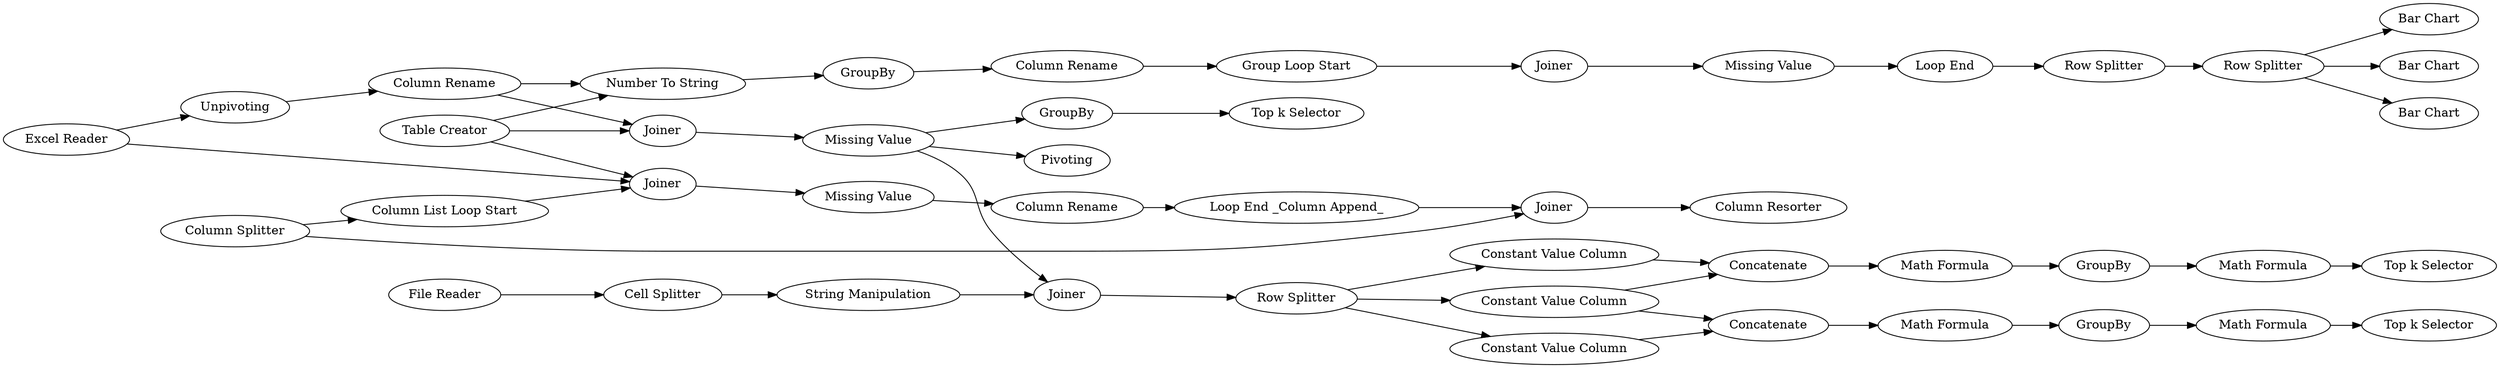 digraph {
	"171291530038461460_1" [label="Excel Reader"]
	"171291530038461460_59" [label="Math Formula"]
	"171291530038461460_33" [label="Missing Value"]
	"171291530038461460_47" [label="Constant Value Column"]
	"-1815464740842587120_13" [label="Loop End"]
	"171291530038461460_56" [label="Column Rename"]
	"-1815464740842587120_8" [label=GroupBy]
	"171291530038461460_15" [label="Bar Chart"]
	"-1815464740842587120_11" [label=Joiner]
	"171291530038461460_42" [label="String Manipulation"]
	"171291530038461460_49" [label=GroupBy]
	"-1815464740842587120_16" [label="Row Splitter"]
	"-8321751234379320492_9" [label="Missing Value"]
	"171291530038461460_41" [label=Joiner]
	"171291530038461460_46" [label=Concatenate]
	"171291530038461460_18" [label="Bar Chart"]
	"171291530038461460_36" [label="File Reader"]
	"-1815464740842587120_12" [label="Missing Value"]
	"171291530038461460_34" [label=GroupBy]
	"-1815464740842587120_4" [label="Number To String"]
	"171291530038461460_55" [label=Unpivoting]
	"-8321751234379320492_5" [label="Column Rename"]
	"171291530038461460_54" [label=Concatenate]
	"-8321751234379320492_10" [label="Loop End _Column Append_"]
	"-8321751234379320492_13" [label="Column Resorter"]
	"171291530038461460_17" [label="Bar Chart"]
	"-8321751234379320492_12" [label=Joiner]
	"-8321751234379320492_2" [label="Column List Loop Start"]
	"171291530038461460_48" [label="Math Formula"]
	"171291530038461460_58" [label=GroupBy]
	"-1815464740842587120_17" [label="Column Rename"]
	"171291530038461460_9" [label="Table Creator"]
	"171291530038461460_37" [label="Cell Splitter"]
	"171291530038461460_57" [label="Math Formula"]
	"-8321751234379320492_8" [label=Joiner]
	"171291530038461460_45" [label="Constant Value Column"]
	"171291530038461460_30" [label=Pivoting]
	"171291530038461460_38" [label=Joiner]
	"-8321751234379320492_11" [label="Column Splitter"]
	"171291530038461460_50" [label="Top k Selector"]
	"-1815464740842587120_10" [label="Group Loop Start"]
	"-1815464740842587120_14" [label="Row Splitter"]
	"171291530038461460_60" [label="Top k Selector"]
	"171291530038461460_52" [label="Math Formula"]
	"171291530038461460_35" [label="Top k Selector"]
	"171291530038461460_44" [label="Constant Value Column"]
	"171291530038461460_43" [label="Row Splitter"]
	"171291530038461460_38" -> "171291530038461460_33"
	"-8321751234379320492_2" -> "-8321751234379320492_8"
	"171291530038461460_59" -> "171291530038461460_60"
	"-1815464740842587120_8" -> "-1815464740842587120_17"
	"-1815464740842587120_14" -> "-1815464740842587120_16"
	"171291530038461460_52" -> "171291530038461460_58"
	"-8321751234379320492_5" -> "-8321751234379320492_10"
	"171291530038461460_36" -> "171291530038461460_37"
	"171291530038461460_45" -> "171291530038461460_54"
	"171291530038461460_56" -> "-1815464740842587120_4"
	"171291530038461460_1" -> "171291530038461460_55"
	"-1815464740842587120_13" -> "-1815464740842587120_14"
	"171291530038461460_49" -> "171291530038461460_57"
	"-8321751234379320492_8" -> "-8321751234379320492_9"
	"-1815464740842587120_17" -> "-1815464740842587120_10"
	"-8321751234379320492_11" -> "-8321751234379320492_2"
	"171291530038461460_43" -> "171291530038461460_47"
	"171291530038461460_46" -> "171291530038461460_48"
	"171291530038461460_55" -> "171291530038461460_56"
	"171291530038461460_41" -> "171291530038461460_43"
	"171291530038461460_33" -> "171291530038461460_30"
	"171291530038461460_43" -> "171291530038461460_45"
	"171291530038461460_37" -> "171291530038461460_42"
	"171291530038461460_9" -> "171291530038461460_38"
	"-8321751234379320492_9" -> "-8321751234379320492_5"
	"-1815464740842587120_16" -> "171291530038461460_18"
	"171291530038461460_57" -> "171291530038461460_50"
	"171291530038461460_44" -> "171291530038461460_46"
	"171291530038461460_42" -> "171291530038461460_41"
	"171291530038461460_9" -> "-8321751234379320492_8"
	"171291530038461460_48" -> "171291530038461460_49"
	"-8321751234379320492_12" -> "-8321751234379320492_13"
	"171291530038461460_33" -> "171291530038461460_34"
	"171291530038461460_33" -> "171291530038461460_41"
	"-1815464740842587120_11" -> "-1815464740842587120_12"
	"-1815464740842587120_16" -> "171291530038461460_17"
	"171291530038461460_43" -> "171291530038461460_44"
	"-8321751234379320492_11" -> "-8321751234379320492_12"
	"-8321751234379320492_10" -> "-8321751234379320492_12"
	"171291530038461460_1" -> "-8321751234379320492_8"
	"-1815464740842587120_10" -> "-1815464740842587120_11"
	"171291530038461460_56" -> "171291530038461460_38"
	"171291530038461460_34" -> "171291530038461460_35"
	"171291530038461460_47" -> "171291530038461460_46"
	"171291530038461460_9" -> "-1815464740842587120_4"
	"171291530038461460_44" -> "171291530038461460_54"
	"-1815464740842587120_16" -> "171291530038461460_15"
	"-1815464740842587120_12" -> "-1815464740842587120_13"
	"-1815464740842587120_4" -> "-1815464740842587120_8"
	"171291530038461460_54" -> "171291530038461460_52"
	"171291530038461460_58" -> "171291530038461460_59"
	rankdir=LR
}
